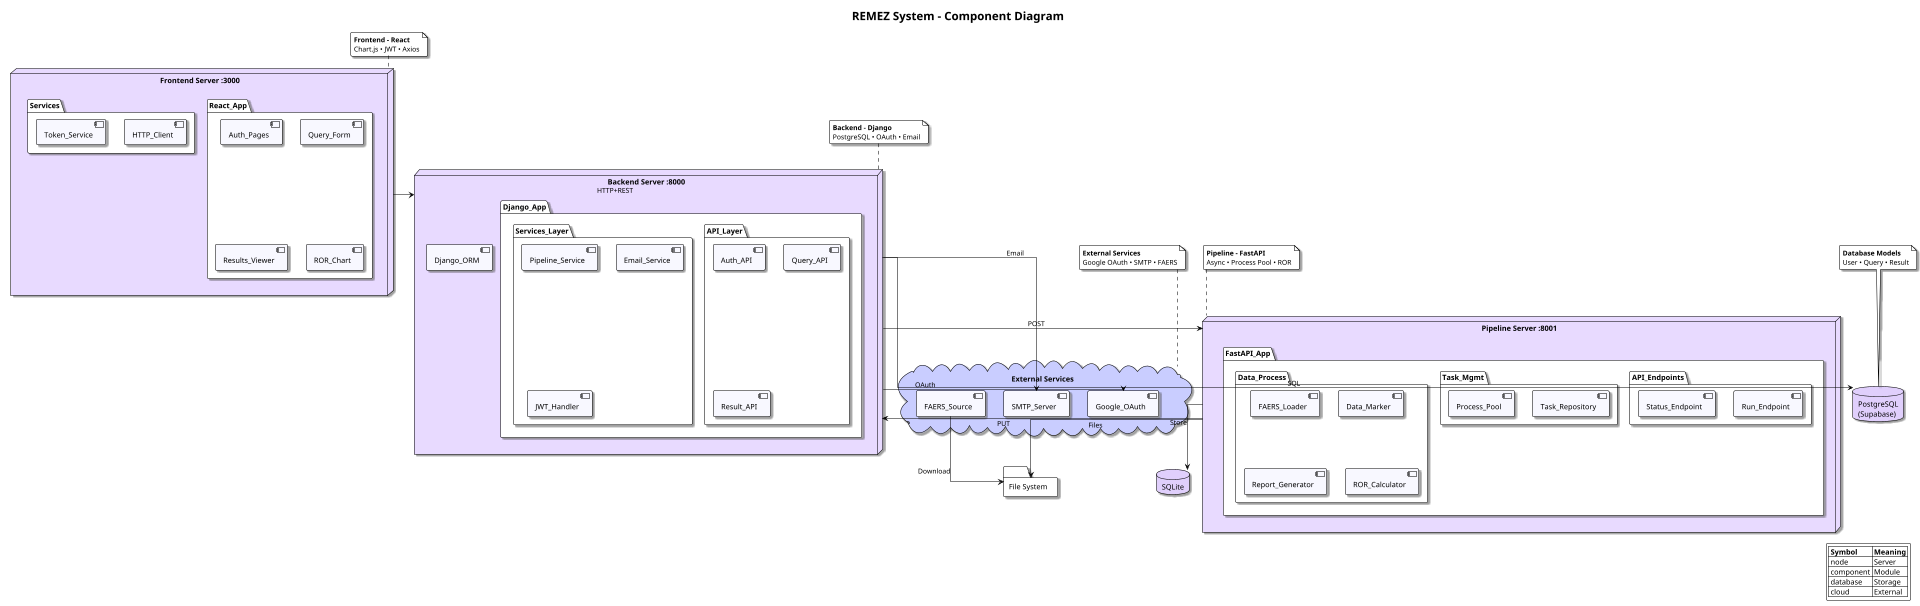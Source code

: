 @startuml REMEZ_Component_Diagram

title REMEZ System - Component Diagram

!theme plain
skinparam monochrome false
skinparam defaultFontName Arial
skinparam roundcorner 5
skinparam shadowing true

' Force reasonable dimensions
!define MAXSIZE 1200
skinparam dpi 96

' Force reasonable width
skinparam maxMessageSize 80
skinparam linetype ortho

' Colors
skinparam component {
    BackgroundColor #F8F8FF
    BorderColor #000000
}

skinparam node {
    BackgroundColor #E8DAFF
    BorderColor #000000
}

skinparam database {
    BackgroundColor #E0CFFC
    BorderColor #000000
}

skinparam cloud {
    BackgroundColor #C9CDFF
    BorderColor #000000
}

' ==========================================
' External Services
' ==========================================
cloud "External Services" as External {
    component Google_OAuth
    component SMTP_Server
    component FAERS_Source
}

' ==========================================
' Frontend Server
' ==========================================
node "Frontend Server :3000" as FrontendNode {
    package React_App {
        component Auth_Pages
        component Query_Form
        component Results_Viewer
        component ROR_Chart
    }
    
    package Services {
        component HTTP_Client
        component Token_Service
    }
}

' ==========================================
' Backend Server
' ==========================================
node "Backend Server :8000" as BackendNode {
    package Django_App {
        package API_Layer {
            component Auth_API
            component Query_API
            component Result_API
        }
        
        package Services_Layer {
            component Pipeline_Service
            component Email_Service
            component JWT_Handler
        }
    }
    
    component Django_ORM
}

' ==========================================
' Pipeline Server
' ==========================================
node "Pipeline Server :8001" as PipelineNode {
    package FastAPI_App {
        package API_Endpoints {
            component Run_Endpoint
            component Status_Endpoint
        }
        
        package Task_Mgmt {
            component Task_Repository
            component Process_Pool
        }
        
        package Data_Process {
            component FAERS_Loader
            component Data_Marker
            component Report_Generator
            component ROR_Calculator
        }
    }
}

' ==========================================
' Data Stores
' ==========================================
database "PostgreSQL\n(Supabase)" as Postgres
database "SQLite" as SQLite
folder "File System" as FileSystem

' ==========================================
' Connections
' ==========================================
FrontendNode --> BackendNode : HTTP+REST
BackendNode --> Postgres : SQL
BackendNode --> Google_OAuth : OAuth
BackendNode --> SMTP_Server : Email
BackendNode --> PipelineNode : POST
PipelineNode --> SQLite : Store
PipelineNode --> FileSystem : Files
PipelineNode --> BackendNode : PUT
FAERS_Source --> FileSystem : Download

' ==========================================
' Notes - All at top to avoid cutoff
' ==========================================
note top of External
    **External Services**
    Google OAuth • SMTP • FAERS
end note

note top of FrontendNode
    **Frontend - React**
    Chart.js • JWT • Axios
end note

note top of BackendNode
    **Backend - Django**
    PostgreSQL • OAuth • Email
end note

note top of PipelineNode
    **Pipeline - FastAPI**
    Async • Process Pool • ROR
end note

note top of Postgres
    **Database Models**
    User • Query • Result
end note

legend right
|= Symbol |= Meaning |
| node | Server |
| component | Module |
| database | Storage |
| cloud | External |
endlegend

hide footbox
' Prevent horizontal overflow
scale max 1920 width

@enduml

